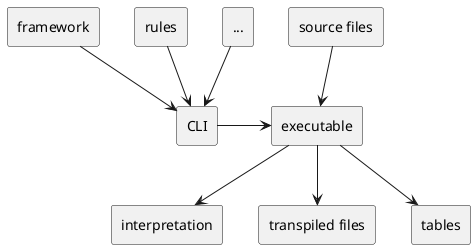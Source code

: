 @startuml

skinparam monochrome true

rectangle "framework" as framework
rectangle "rules" as rules
rectangle "..." as other
rectangle "CLI" as cli
rectangle "executable" as exe
rectangle "source files" as input
rectangle "interpretation" as o1
rectangle "transpiled files" as o2
rectangle "tables" as o3

framework --> cli
rules --> cli
other --> cli
cli -> exe
input --> exe
exe --> o1
exe --> o2
exe --> o3

@enduml
